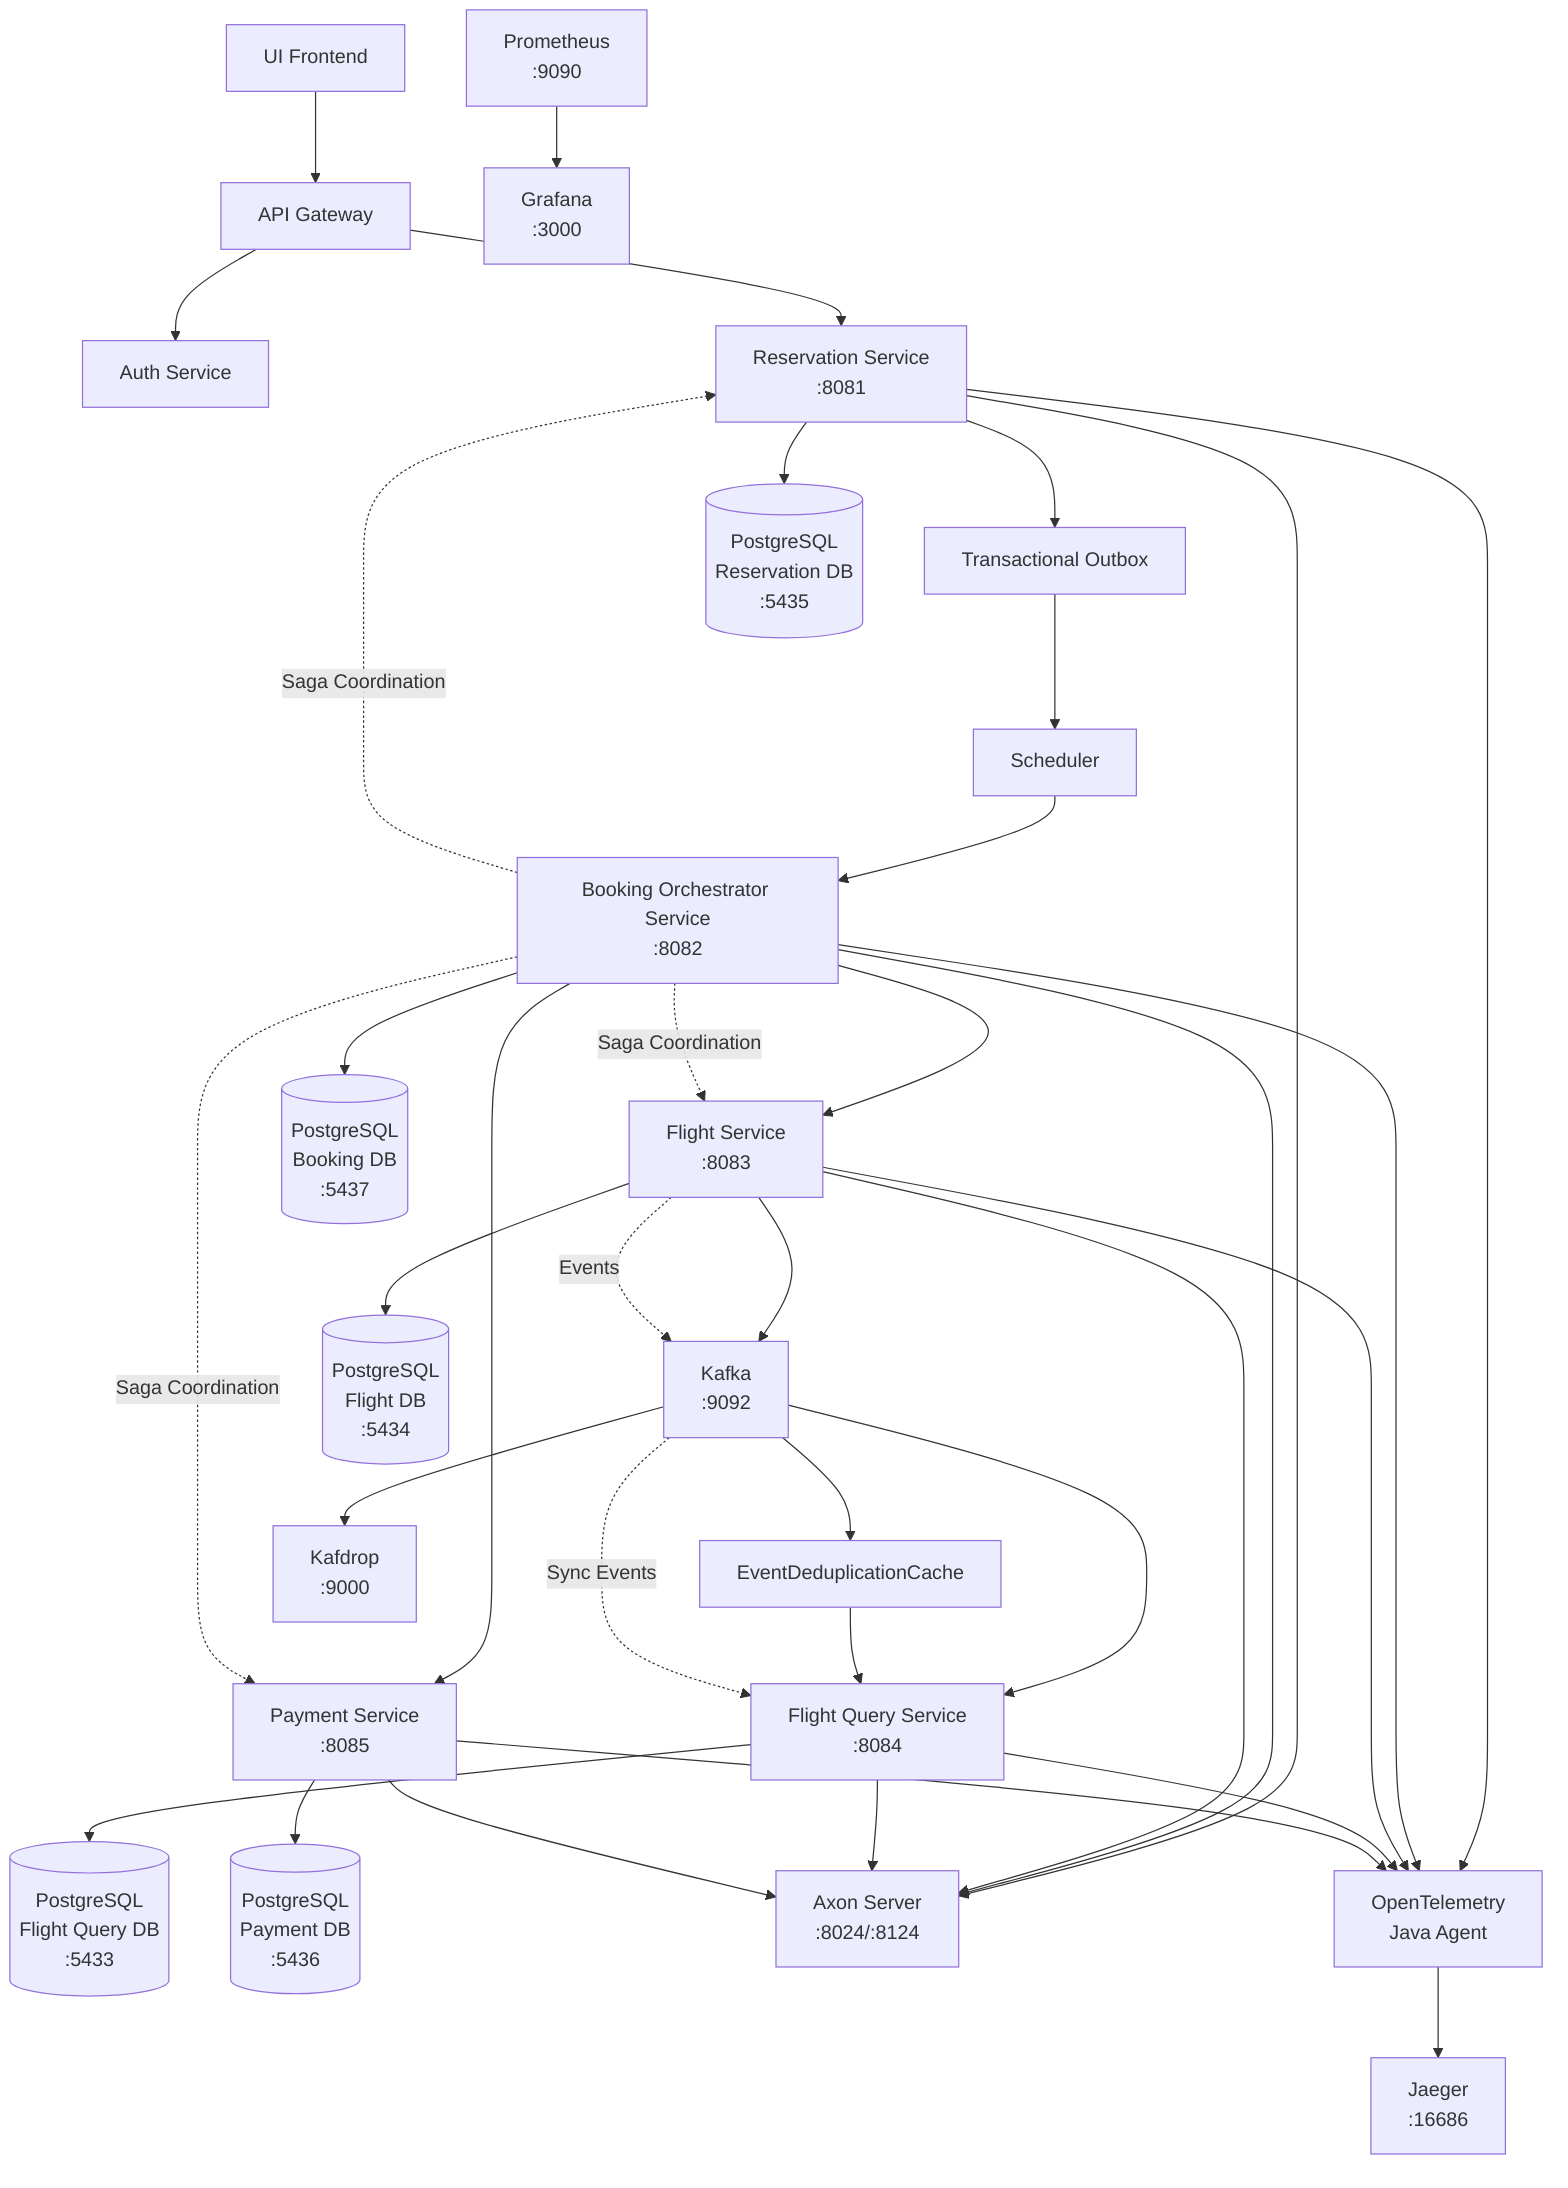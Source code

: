 graph TD
UI[UI Frontend] --> GW[API Gateway]

GW --> AUTH[Auth Service]
GW --> RES[Reservation Service<br/>:8081]

RES --> TOB[Transactional Outbox]
TOB --> SCH[Scheduler]
SCH --> ORC[Booking Orchestrator Service<br/>:8082]

ORC --> FLIGHT[Flight Service<br/>:8083]
ORC --> PAY[Payment Service<br/>:8085]

FLIGHT --> KAFKA[Kafka<br/>:9092]
KAFKA --> FQ[Flight Query Service<br/>:8084]

KAFKA --> EDC[EventDeduplicationCache]
EDC --> FQ

%% Databases
RES --> PGRES[(PostgreSQL<br/>Reservation DB<br/>:5435)]
ORC --> PGBOOK[(PostgreSQL<br/>Booking DB<br/>:5437)]
FLIGHT --> PGFLIGHT[(PostgreSQL<br/>Flight DB<br/>:5434)]
FQ --> PGQUERY[(PostgreSQL<br/>Flight Query DB<br/>:5433)]
PAY --> PGPAY[(PostgreSQL<br/>Payment DB<br/>:5436)]

%% Axon Server
RES --> AXON[Axon Server<br/>:8024/:8124]
ORC --> AXON
FLIGHT --> AXON
FQ --> AXON
PAY --> AXON

%% Monitoring
RES --> OTEL[OpenTelemetry<br/>Java Agent]
ORC --> OTEL
FLIGHT --> OTEL
FQ --> OTEL
PAY --> OTEL

OTEL --> JAEGER[Jaeger<br/>:16686]

%% Additional monitoring
PROM[Prometheus<br/>:9090] --> GRAF[Grafana<br/>:3000]

%% Kafka UI
KAFKA --> KAFDROP[Kafdrop<br/>:9000]

%% Saga Pattern
ORC -.->|Saga Coordination| FLIGHT
ORC -.->|Saga Coordination| PAY
ORC -.->|Saga Coordination| RES

%% Event Flow
FLIGHT -.->|Events| KAFKA
KAFKA -.->|Sync Events| FQ